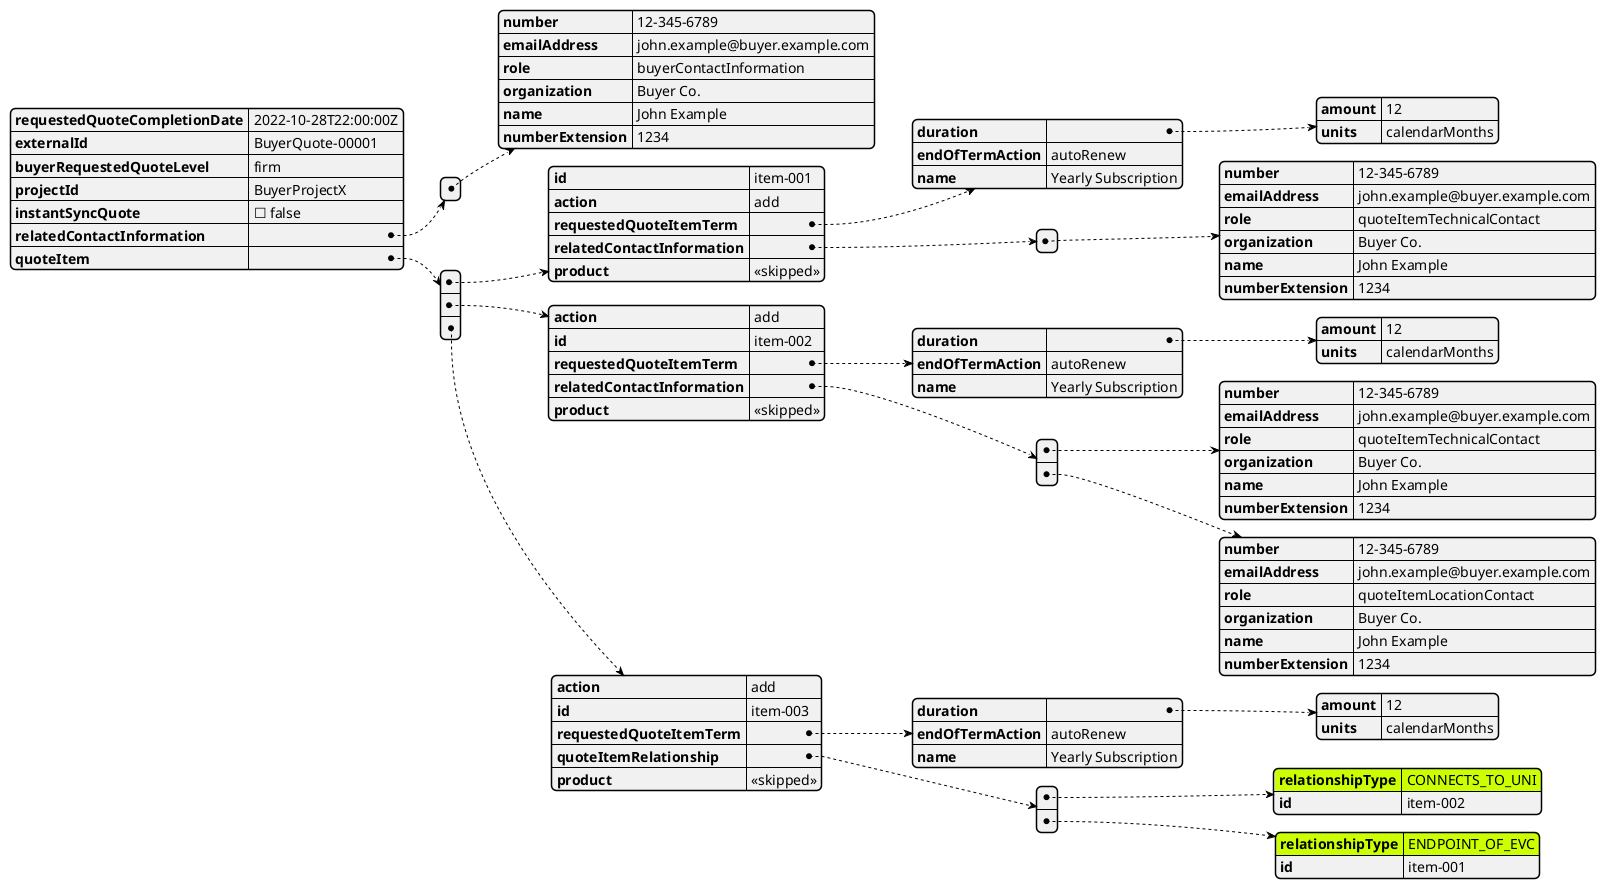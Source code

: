 @startjson
#highlight "quoteItem" / "2"/"quoteItemRelationship"/"0"/"relationshipType"
#highlight "quoteItem" / "2"/"quoteItemRelationship"/"1"/"relationshipType"


{
  "requestedQuoteCompletionDate": "2022-10-28T22:00:00Z",
  "externalId": "BuyerQuote-00001",
  "buyerRequestedQuoteLevel": "firm",
  "projectId": "BuyerProjectX",
  "instantSyncQuote": false,
  "relatedContactInformation": [
    {
      "number": "12-345-6789",
      "emailAddress": "john.example@buyer.example.com",
      "role": "buyerContactInformation",
      "organization": "Buyer Co.",
      "name": "John Example",
      "numberExtension": "1234"
    }
  ],
  "quoteItem": [
    {
      "id": "item-001",
      "action": "add",
      "requestedQuoteItemTerm": {
        "duration": {
          "amount": 12,
          "units": "calendarMonths"
        },
        "endOfTermAction": "autoRenew",
        "name": "Yearly Subscription"
      },
      "relatedContactInformation": [
        {
          "number": "12-345-6789",
          "emailAddress": "john.example@buyer.example.com",
          "role": "quoteItemTechnicalContact",
          "organization": "Buyer Co.",
          "name": "John Example",
          "numberExtension": "1234"
        }
      ],
      "product": "<<skipped>>"
    },
    {
      "action": "add",
      "id": "item-002",
      "requestedQuoteItemTerm": {
        "duration": {
          "amount": 12,
          "units": "calendarMonths"
        },
        "endOfTermAction": "autoRenew",
        "name": "Yearly Subscription"
      },
      "relatedContactInformation": [
        {
          "number": "12-345-6789",
          "emailAddress": "john.example@buyer.example.com",
          "role": "quoteItemTechnicalContact",
          "organization": "Buyer Co.",
          "name": "John Example",
          "numberExtension": "1234"
        },
        {
          "number": "12-345-6789",
          "emailAddress": "john.example@buyer.example.com",
          "role": "quoteItemLocationContact",
          "organization": "Buyer Co.",
          "name": "John Example",
          "numberExtension": "1234"
        }
      ],
      "product":  "<<skipped>>"
    },
        {
      "action": "add",
      "id": "item-003",
      "requestedQuoteItemTerm": {
        "duration": {
          "amount": 12,
          "units": "calendarMonths"
        },
        "endOfTermAction": "autoRenew",
        "name": "Yearly Subscription"
      },
      "quoteItemRelationship": [
        {
          "relationshipType": "CONNECTS_TO_UNI",
          "id": "item-002"
        },
        {
          "relationshipType": "ENDPOINT_OF_EVC",
          "id": "item-001"
        }
      ],
      "product":  "<<skipped>>"
    }

  ]
}
@endjson